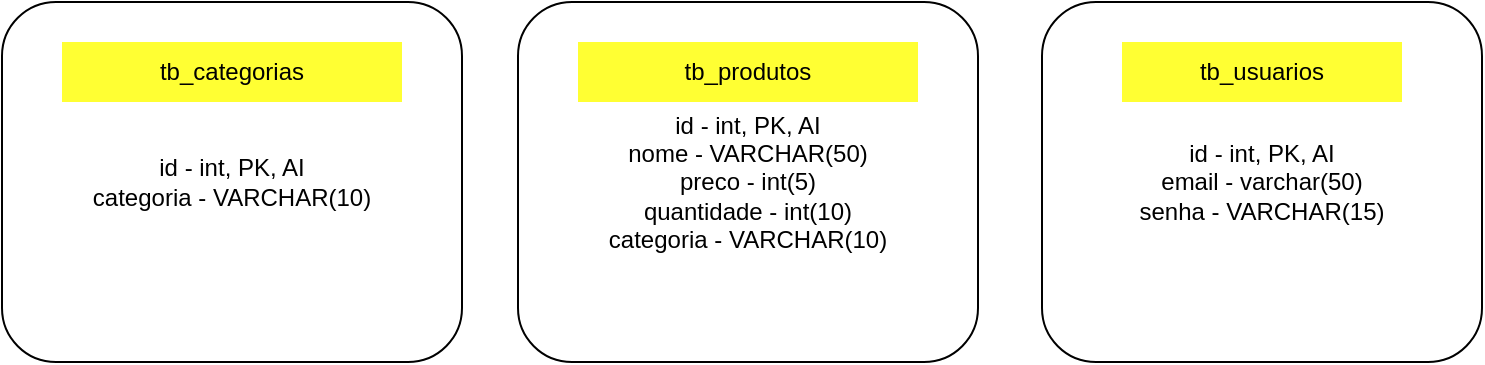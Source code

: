 <mxfile version="12.3.8" type="device" pages="1"><diagram id="JVTxX7HcTGEjv2W2BS8d" name="Page-1"><mxGraphModel dx="782" dy="469" grid="1" gridSize="10" guides="1" tooltips="1" connect="1" arrows="1" fold="1" page="1" pageScale="1" pageWidth="827" pageHeight="1169" math="0" shadow="0"><root><mxCell id="0"/><mxCell id="1" parent="0"/><mxCell id="8p-6727TPecWASdx8Bqn-1" value="id - int, PK, AI&lt;br&gt;categoria - VARCHAR(10)" style="rounded=1;whiteSpace=wrap;html=1;" parent="1" vertex="1"><mxGeometry x="40" y="130" width="230" height="180" as="geometry"/></mxCell><mxCell id="8p-6727TPecWASdx8Bqn-2" value="tb_categorias" style="text;html=1;strokeColor=none;fillColor=#FFFF33;align=center;verticalAlign=middle;whiteSpace=wrap;rounded=0;" parent="1" vertex="1"><mxGeometry x="70" y="150" width="170" height="30" as="geometry"/></mxCell><mxCell id="8p-6727TPecWASdx8Bqn-4" value="id - int, PK, AI&lt;br&gt;nome - VARCHAR(50)&lt;br&gt;preco - int(5)&lt;br&gt;quantidade - int(10)&lt;br&gt;categoria - VARCHAR(10)" style="rounded=1;whiteSpace=wrap;html=1;fillColor=#FFFFFF;" parent="1" vertex="1"><mxGeometry x="298" y="130" width="230" height="180" as="geometry"/></mxCell><mxCell id="8p-6727TPecWASdx8Bqn-5" value="tb_produtos" style="text;html=1;strokeColor=none;fillColor=#FFFF33;align=center;verticalAlign=middle;whiteSpace=wrap;rounded=0;" parent="1" vertex="1"><mxGeometry x="328" y="150" width="170" height="30" as="geometry"/></mxCell><mxCell id="8p-6727TPecWASdx8Bqn-6" value="id - int, PK, AI&lt;br&gt;email - varchar(50)&lt;br&gt;senha - VARCHAR(15)" style="rounded=1;whiteSpace=wrap;html=1;fillColor=#FFFFFF;" parent="1" vertex="1"><mxGeometry x="560" y="130" width="220" height="180" as="geometry"/></mxCell><mxCell id="8p-6727TPecWASdx8Bqn-7" value="tb_usuarios" style="text;html=1;strokeColor=none;fillColor=#FFFF33;align=center;verticalAlign=middle;whiteSpace=wrap;rounded=0;" parent="1" vertex="1"><mxGeometry x="600" y="150" width="140" height="30" as="geometry"/></mxCell></root></mxGraphModel></diagram></mxfile>